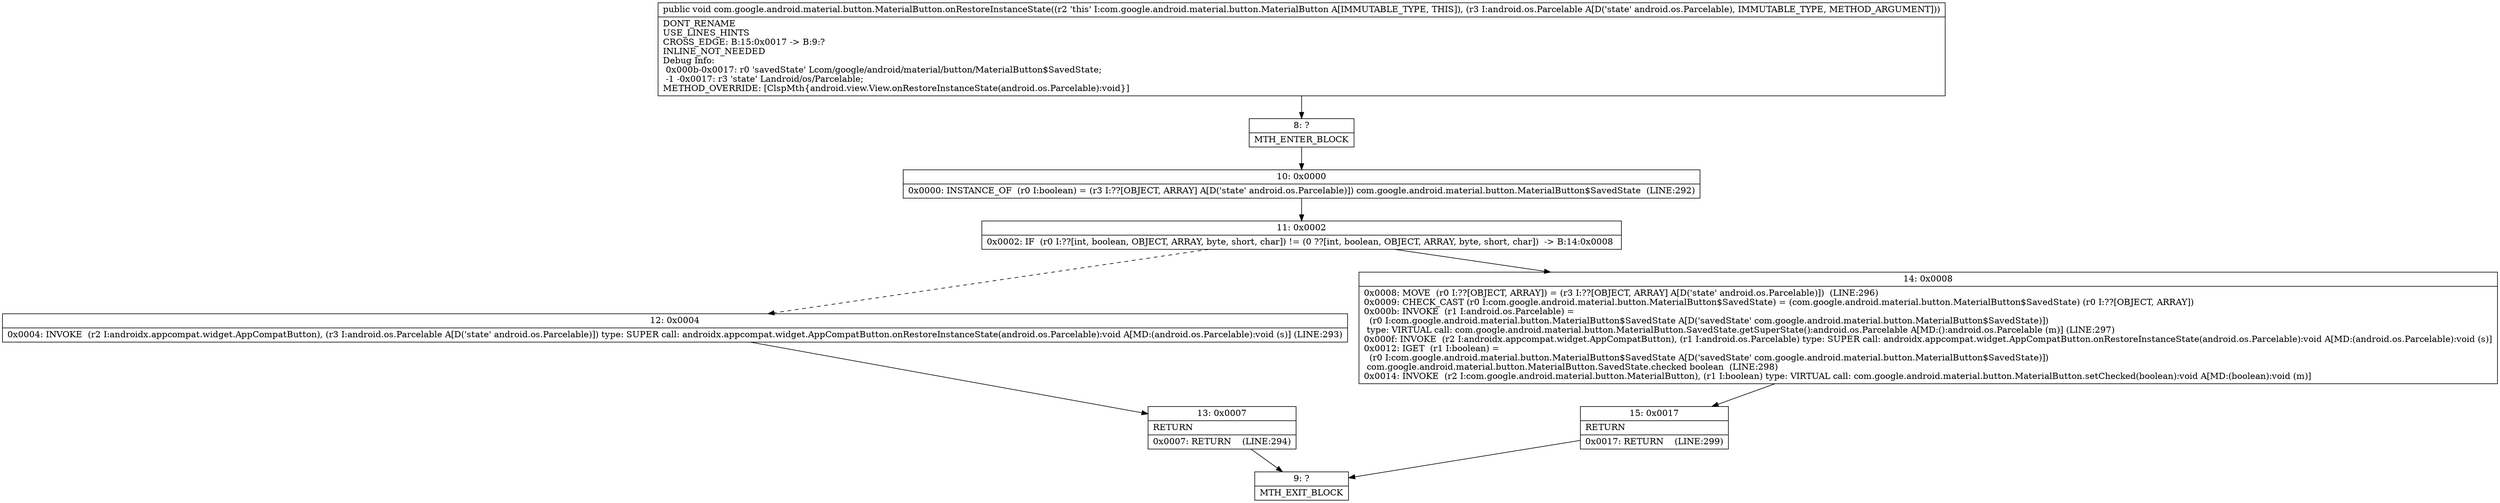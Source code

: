 digraph "CFG forcom.google.android.material.button.MaterialButton.onRestoreInstanceState(Landroid\/os\/Parcelable;)V" {
Node_8 [shape=record,label="{8\:\ ?|MTH_ENTER_BLOCK\l}"];
Node_10 [shape=record,label="{10\:\ 0x0000|0x0000: INSTANCE_OF  (r0 I:boolean) = (r3 I:??[OBJECT, ARRAY] A[D('state' android.os.Parcelable)]) com.google.android.material.button.MaterialButton$SavedState  (LINE:292)\l}"];
Node_11 [shape=record,label="{11\:\ 0x0002|0x0002: IF  (r0 I:??[int, boolean, OBJECT, ARRAY, byte, short, char]) != (0 ??[int, boolean, OBJECT, ARRAY, byte, short, char])  \-\> B:14:0x0008 \l}"];
Node_12 [shape=record,label="{12\:\ 0x0004|0x0004: INVOKE  (r2 I:androidx.appcompat.widget.AppCompatButton), (r3 I:android.os.Parcelable A[D('state' android.os.Parcelable)]) type: SUPER call: androidx.appcompat.widget.AppCompatButton.onRestoreInstanceState(android.os.Parcelable):void A[MD:(android.os.Parcelable):void (s)] (LINE:293)\l}"];
Node_13 [shape=record,label="{13\:\ 0x0007|RETURN\l|0x0007: RETURN    (LINE:294)\l}"];
Node_9 [shape=record,label="{9\:\ ?|MTH_EXIT_BLOCK\l}"];
Node_14 [shape=record,label="{14\:\ 0x0008|0x0008: MOVE  (r0 I:??[OBJECT, ARRAY]) = (r3 I:??[OBJECT, ARRAY] A[D('state' android.os.Parcelable)])  (LINE:296)\l0x0009: CHECK_CAST (r0 I:com.google.android.material.button.MaterialButton$SavedState) = (com.google.android.material.button.MaterialButton$SavedState) (r0 I:??[OBJECT, ARRAY]) \l0x000b: INVOKE  (r1 I:android.os.Parcelable) = \l  (r0 I:com.google.android.material.button.MaterialButton$SavedState A[D('savedState' com.google.android.material.button.MaterialButton$SavedState)])\l type: VIRTUAL call: com.google.android.material.button.MaterialButton.SavedState.getSuperState():android.os.Parcelable A[MD:():android.os.Parcelable (m)] (LINE:297)\l0x000f: INVOKE  (r2 I:androidx.appcompat.widget.AppCompatButton), (r1 I:android.os.Parcelable) type: SUPER call: androidx.appcompat.widget.AppCompatButton.onRestoreInstanceState(android.os.Parcelable):void A[MD:(android.os.Parcelable):void (s)]\l0x0012: IGET  (r1 I:boolean) = \l  (r0 I:com.google.android.material.button.MaterialButton$SavedState A[D('savedState' com.google.android.material.button.MaterialButton$SavedState)])\l com.google.android.material.button.MaterialButton.SavedState.checked boolean  (LINE:298)\l0x0014: INVOKE  (r2 I:com.google.android.material.button.MaterialButton), (r1 I:boolean) type: VIRTUAL call: com.google.android.material.button.MaterialButton.setChecked(boolean):void A[MD:(boolean):void (m)]\l}"];
Node_15 [shape=record,label="{15\:\ 0x0017|RETURN\l|0x0017: RETURN    (LINE:299)\l}"];
MethodNode[shape=record,label="{public void com.google.android.material.button.MaterialButton.onRestoreInstanceState((r2 'this' I:com.google.android.material.button.MaterialButton A[IMMUTABLE_TYPE, THIS]), (r3 I:android.os.Parcelable A[D('state' android.os.Parcelable), IMMUTABLE_TYPE, METHOD_ARGUMENT]))  | DONT_RENAME\lUSE_LINES_HINTS\lCROSS_EDGE: B:15:0x0017 \-\> B:9:?\lINLINE_NOT_NEEDED\lDebug Info:\l  0x000b\-0x0017: r0 'savedState' Lcom\/google\/android\/material\/button\/MaterialButton$SavedState;\l  \-1 \-0x0017: r3 'state' Landroid\/os\/Parcelable;\lMETHOD_OVERRIDE: [ClspMth\{android.view.View.onRestoreInstanceState(android.os.Parcelable):void\}]\l}"];
MethodNode -> Node_8;Node_8 -> Node_10;
Node_10 -> Node_11;
Node_11 -> Node_12[style=dashed];
Node_11 -> Node_14;
Node_12 -> Node_13;
Node_13 -> Node_9;
Node_14 -> Node_15;
Node_15 -> Node_9;
}

